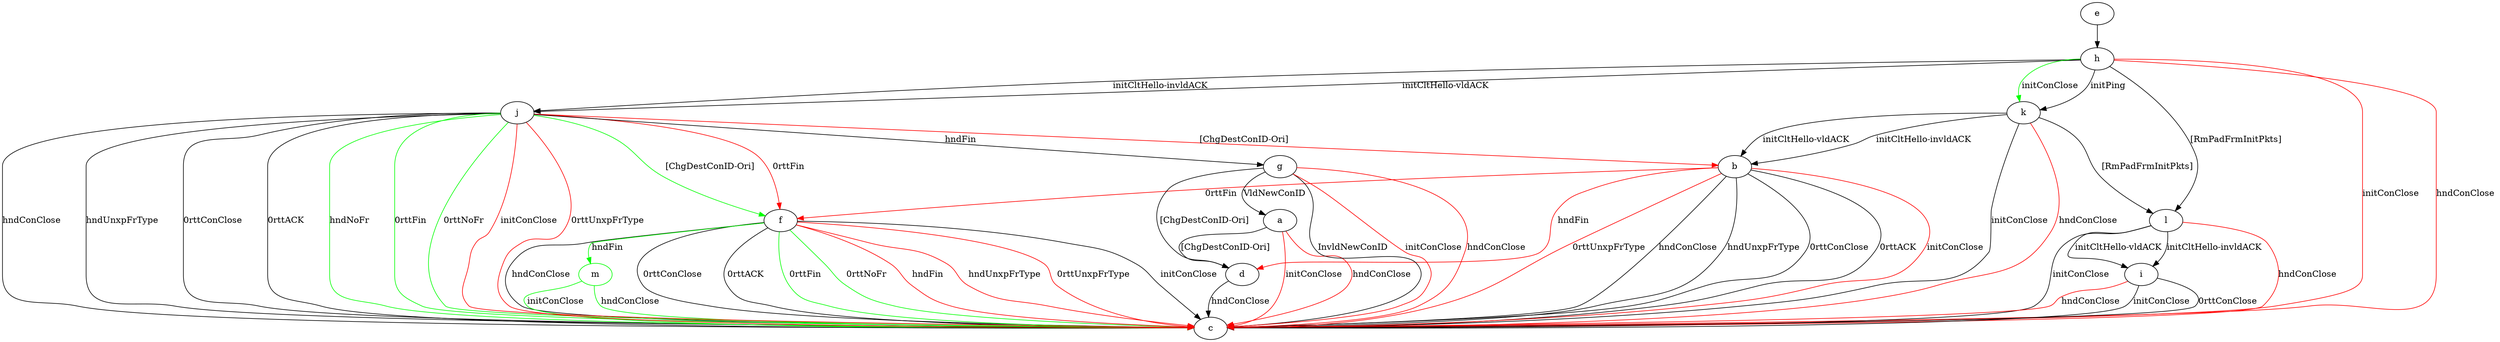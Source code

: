 digraph "" {
	a -> c	[key=0,
		color=red,
		label="initConClose "];
	a -> c	[key=1,
		color=red,
		label="hndConClose "];
	a -> d	[key=0,
		label="[ChgDestConID-Ori] "];
	b -> c	[key=0,
		label="hndConClose "];
	b -> c	[key=1,
		label="hndUnxpFrType "];
	b -> c	[key=2,
		label="0rttConClose "];
	b -> c	[key=3,
		label="0rttACK "];
	b -> c	[key=4,
		color=red,
		label="initConClose "];
	b -> c	[key=5,
		color=red,
		label="0rttUnxpFrType "];
	b -> d	[key=0,
		color=red,
		label="hndFin "];
	b -> f	[key=0,
		color=red,
		label="0rttFin "];
	d -> c	[key=0,
		label="hndConClose "];
	e -> h	[key=0];
	f -> c	[key=0,
		label="initConClose "];
	f -> c	[key=1,
		label="hndConClose "];
	f -> c	[key=2,
		label="0rttConClose "];
	f -> c	[key=3,
		label="0rttACK "];
	f -> c	[key=4,
		color=green,
		label="0rttFin "];
	f -> c	[key=5,
		color=green,
		label="0rttNoFr "];
	f -> c	[key=6,
		color=red,
		label="hndFin "];
	f -> c	[key=7,
		color=red,
		label="hndUnxpFrType "];
	f -> c	[key=8,
		color=red,
		label="0rttUnxpFrType "];
	m	[color=green];
	f -> m	[key=0,
		color=green,
		label="hndFin "];
	g -> a	[key=0,
		label="VldNewConID "];
	g -> c	[key=0,
		label="InvldNewConID "];
	g -> c	[key=1,
		color=red,
		label="initConClose "];
	g -> c	[key=2,
		color=red,
		label="hndConClose "];
	g -> d	[key=0,
		label="[ChgDestConID-Ori] "];
	h -> c	[key=0,
		color=red,
		label="initConClose "];
	h -> c	[key=1,
		color=red,
		label="hndConClose "];
	h -> j	[key=0,
		label="initCltHello-vldACK "];
	h -> j	[key=1,
		label="initCltHello-invldACK "];
	h -> k	[key=0,
		label="initPing "];
	h -> k	[key=1,
		color=green,
		label="initConClose "];
	h -> l	[key=0,
		label="[RmPadFrmInitPkts] "];
	i -> c	[key=0,
		label="initConClose "];
	i -> c	[key=1,
		label="0rttConClose "];
	i -> c	[key=2,
		color=red,
		label="hndConClose "];
	j -> b	[key=0,
		color=red,
		label="[ChgDestConID-Ori] "];
	j -> c	[key=0,
		label="hndConClose "];
	j -> c	[key=1,
		label="hndUnxpFrType "];
	j -> c	[key=2,
		label="0rttConClose "];
	j -> c	[key=3,
		label="0rttACK "];
	j -> c	[key=4,
		color=green,
		label="hndNoFr "];
	j -> c	[key=5,
		color=green,
		label="0rttFin "];
	j -> c	[key=6,
		color=green,
		label="0rttNoFr "];
	j -> c	[key=7,
		color=red,
		label="initConClose "];
	j -> c	[key=8,
		color=red,
		label="0rttUnxpFrType "];
	j -> f	[key=0,
		color=green,
		label="[ChgDestConID-Ori] "];
	j -> f	[key=1,
		color=red,
		label="0rttFin "];
	j -> g	[key=0,
		label="hndFin "];
	k -> b	[key=0,
		label="initCltHello-vldACK "];
	k -> b	[key=1,
		label="initCltHello-invldACK "];
	k -> c	[key=0,
		label="initConClose "];
	k -> c	[key=1,
		color=red,
		label="hndConClose "];
	k -> l	[key=0,
		label="[RmPadFrmInitPkts] "];
	l -> c	[key=0,
		label="initConClose "];
	l -> c	[key=1,
		color=red,
		label="hndConClose "];
	l -> i	[key=0,
		label="initCltHello-vldACK "];
	l -> i	[key=1,
		label="initCltHello-invldACK "];
	m -> c	[key=0,
		color=green,
		label="initConClose "];
	m -> c	[key=1,
		color=green,
		label="hndConClose "];
}
